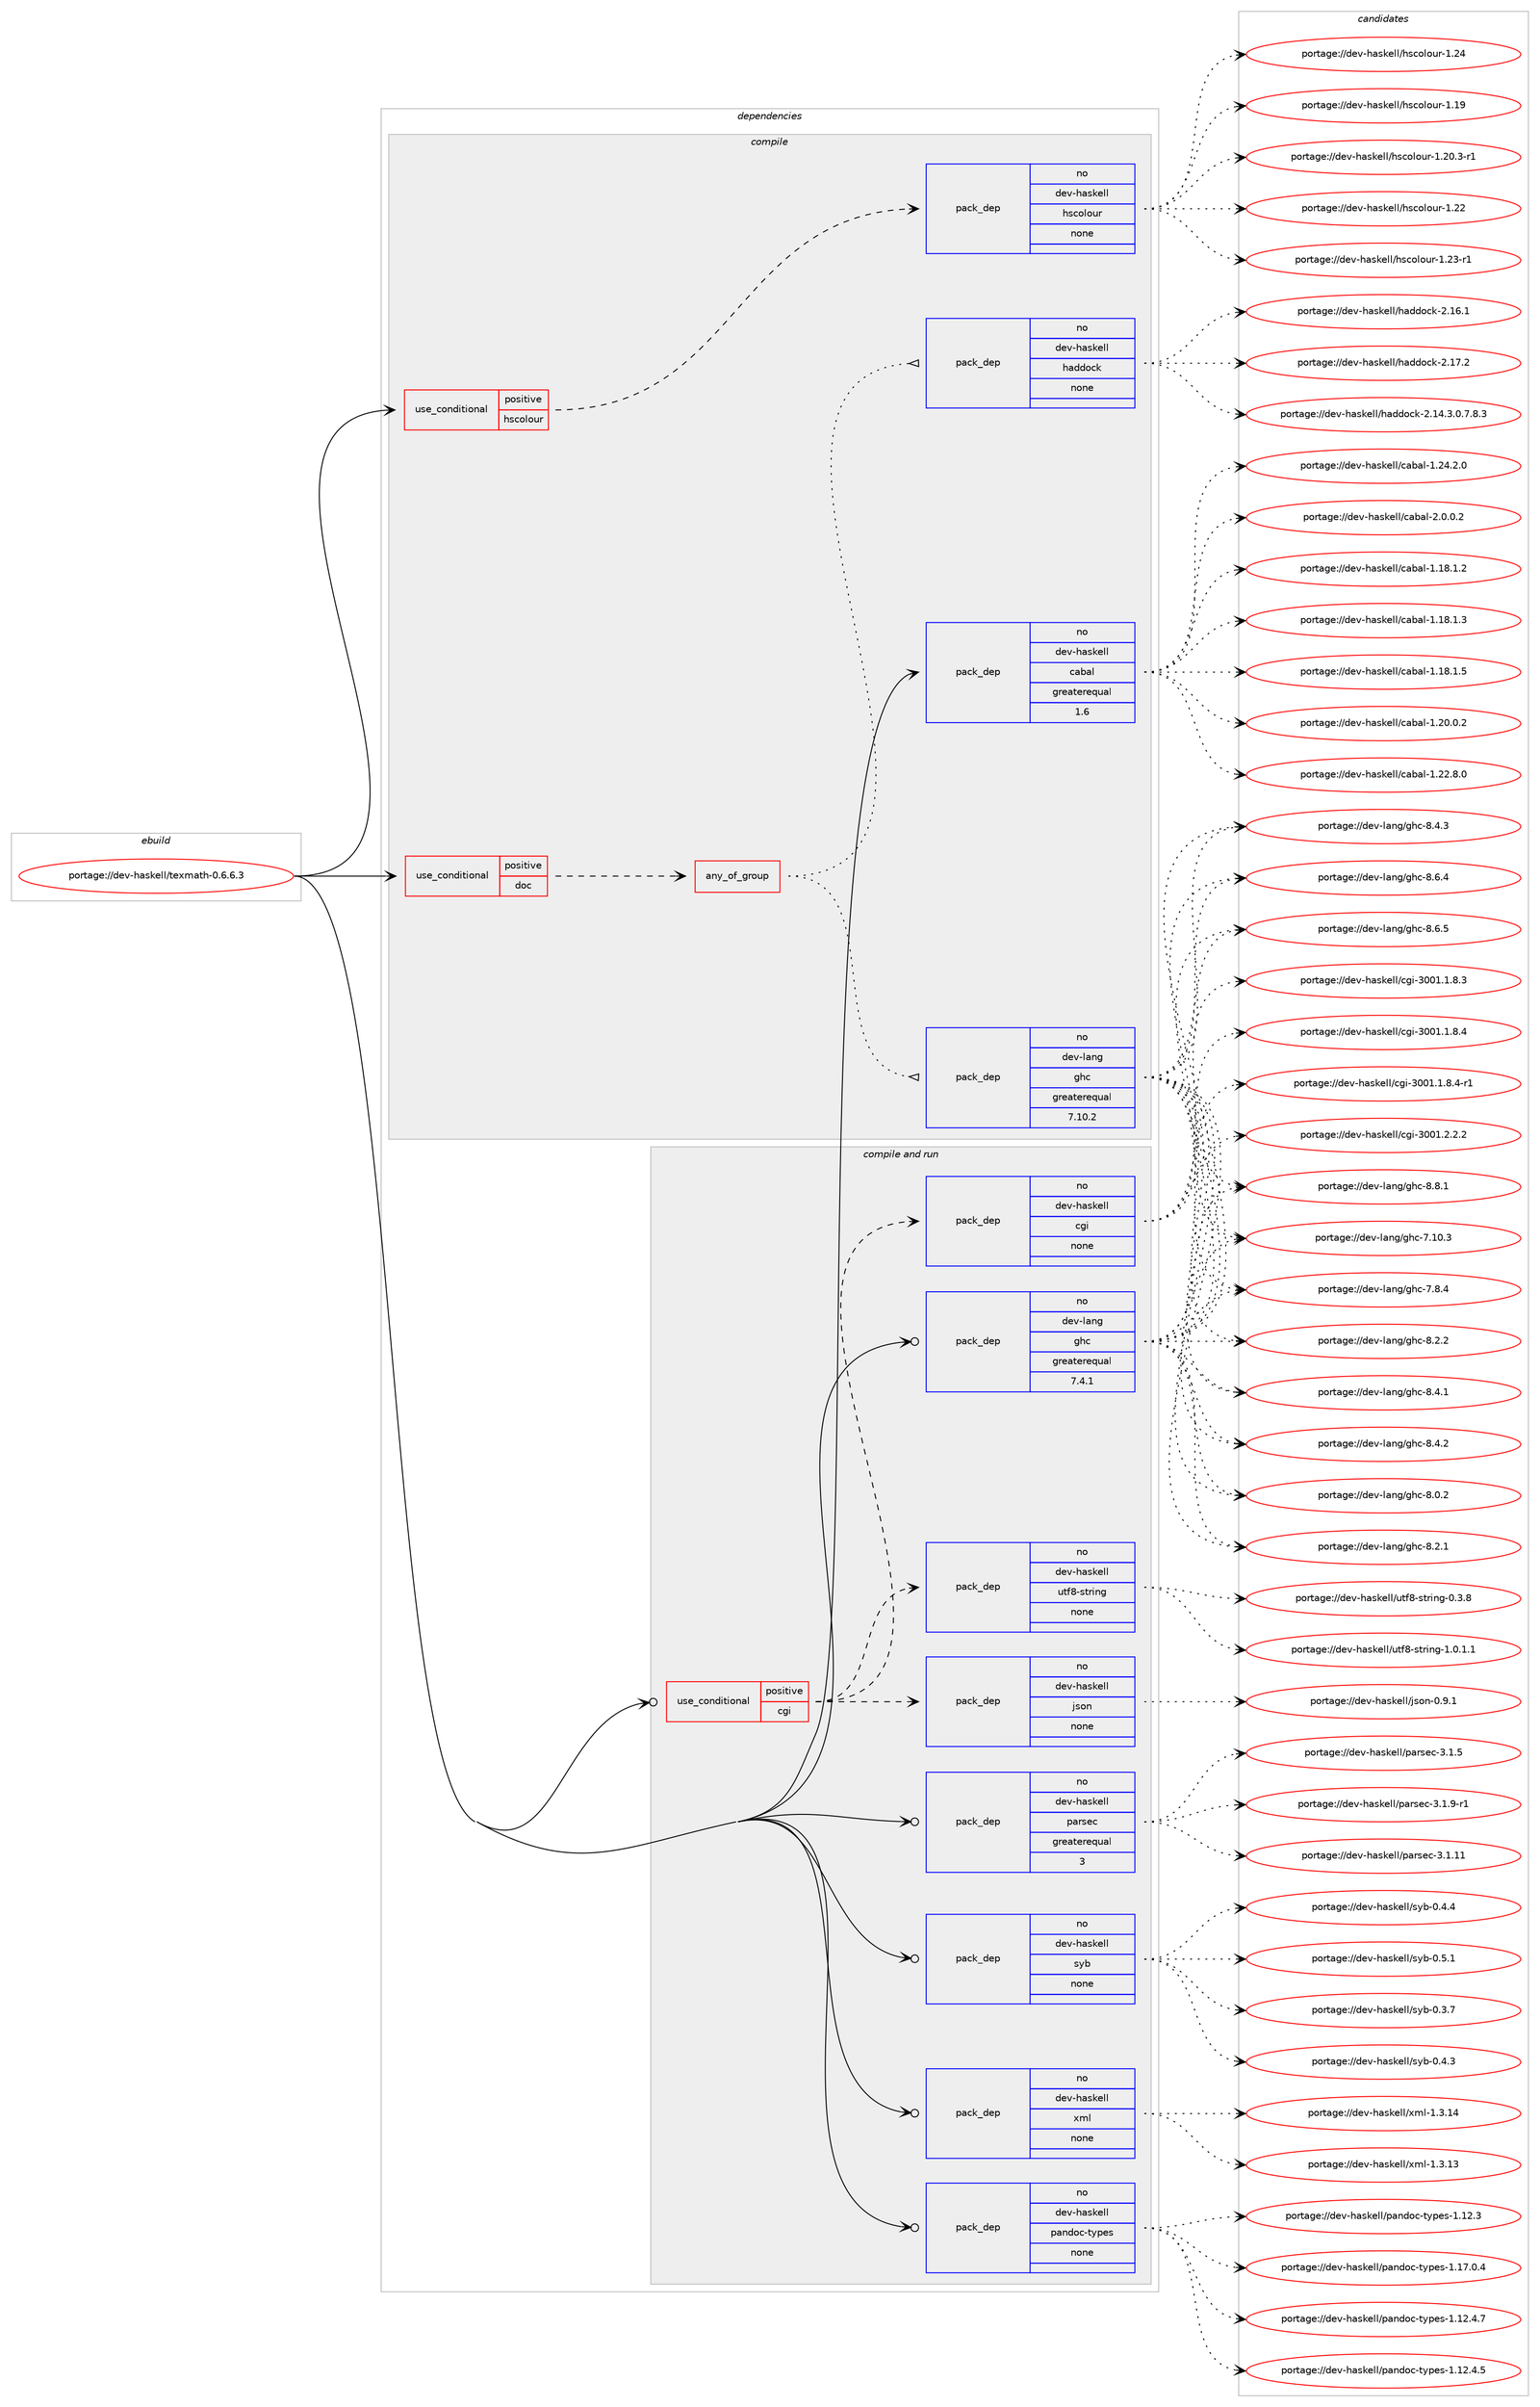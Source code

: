 digraph prolog {

# *************
# Graph options
# *************

newrank=true;
concentrate=true;
compound=true;
graph [rankdir=LR,fontname=Helvetica,fontsize=10,ranksep=1.5];#, ranksep=2.5, nodesep=0.2];
edge  [arrowhead=vee];
node  [fontname=Helvetica,fontsize=10];

# **********
# The ebuild
# **********

subgraph cluster_leftcol {
color=gray;
rank=same;
label=<<i>ebuild</i>>;
id [label="portage://dev-haskell/texmath-0.6.6.3", color=red, width=4, href="../dev-haskell/texmath-0.6.6.3.svg"];
}

# ****************
# The dependencies
# ****************

subgraph cluster_midcol {
color=gray;
label=<<i>dependencies</i>>;
subgraph cluster_compile {
fillcolor="#eeeeee";
style=filled;
label=<<i>compile</i>>;
subgraph cond17282 {
dependency81006 [label=<<TABLE BORDER="0" CELLBORDER="1" CELLSPACING="0" CELLPADDING="4"><TR><TD ROWSPAN="3" CELLPADDING="10">use_conditional</TD></TR><TR><TD>positive</TD></TR><TR><TD>doc</TD></TR></TABLE>>, shape=none, color=red];
subgraph any2428 {
dependency81007 [label=<<TABLE BORDER="0" CELLBORDER="1" CELLSPACING="0" CELLPADDING="4"><TR><TD CELLPADDING="10">any_of_group</TD></TR></TABLE>>, shape=none, color=red];subgraph pack61239 {
dependency81008 [label=<<TABLE BORDER="0" CELLBORDER="1" CELLSPACING="0" CELLPADDING="4" WIDTH="220"><TR><TD ROWSPAN="6" CELLPADDING="30">pack_dep</TD></TR><TR><TD WIDTH="110">no</TD></TR><TR><TD>dev-haskell</TD></TR><TR><TD>haddock</TD></TR><TR><TD>none</TD></TR><TR><TD></TD></TR></TABLE>>, shape=none, color=blue];
}
dependency81007:e -> dependency81008:w [weight=20,style="dotted",arrowhead="oinv"];
subgraph pack61240 {
dependency81009 [label=<<TABLE BORDER="0" CELLBORDER="1" CELLSPACING="0" CELLPADDING="4" WIDTH="220"><TR><TD ROWSPAN="6" CELLPADDING="30">pack_dep</TD></TR><TR><TD WIDTH="110">no</TD></TR><TR><TD>dev-lang</TD></TR><TR><TD>ghc</TD></TR><TR><TD>greaterequal</TD></TR><TR><TD>7.10.2</TD></TR></TABLE>>, shape=none, color=blue];
}
dependency81007:e -> dependency81009:w [weight=20,style="dotted",arrowhead="oinv"];
}
dependency81006:e -> dependency81007:w [weight=20,style="dashed",arrowhead="vee"];
}
id:e -> dependency81006:w [weight=20,style="solid",arrowhead="vee"];
subgraph cond17283 {
dependency81010 [label=<<TABLE BORDER="0" CELLBORDER="1" CELLSPACING="0" CELLPADDING="4"><TR><TD ROWSPAN="3" CELLPADDING="10">use_conditional</TD></TR><TR><TD>positive</TD></TR><TR><TD>hscolour</TD></TR></TABLE>>, shape=none, color=red];
subgraph pack61241 {
dependency81011 [label=<<TABLE BORDER="0" CELLBORDER="1" CELLSPACING="0" CELLPADDING="4" WIDTH="220"><TR><TD ROWSPAN="6" CELLPADDING="30">pack_dep</TD></TR><TR><TD WIDTH="110">no</TD></TR><TR><TD>dev-haskell</TD></TR><TR><TD>hscolour</TD></TR><TR><TD>none</TD></TR><TR><TD></TD></TR></TABLE>>, shape=none, color=blue];
}
dependency81010:e -> dependency81011:w [weight=20,style="dashed",arrowhead="vee"];
}
id:e -> dependency81010:w [weight=20,style="solid",arrowhead="vee"];
subgraph pack61242 {
dependency81012 [label=<<TABLE BORDER="0" CELLBORDER="1" CELLSPACING="0" CELLPADDING="4" WIDTH="220"><TR><TD ROWSPAN="6" CELLPADDING="30">pack_dep</TD></TR><TR><TD WIDTH="110">no</TD></TR><TR><TD>dev-haskell</TD></TR><TR><TD>cabal</TD></TR><TR><TD>greaterequal</TD></TR><TR><TD>1.6</TD></TR></TABLE>>, shape=none, color=blue];
}
id:e -> dependency81012:w [weight=20,style="solid",arrowhead="vee"];
}
subgraph cluster_compileandrun {
fillcolor="#eeeeee";
style=filled;
label=<<i>compile and run</i>>;
subgraph cond17284 {
dependency81013 [label=<<TABLE BORDER="0" CELLBORDER="1" CELLSPACING="0" CELLPADDING="4"><TR><TD ROWSPAN="3" CELLPADDING="10">use_conditional</TD></TR><TR><TD>positive</TD></TR><TR><TD>cgi</TD></TR></TABLE>>, shape=none, color=red];
subgraph pack61243 {
dependency81014 [label=<<TABLE BORDER="0" CELLBORDER="1" CELLSPACING="0" CELLPADDING="4" WIDTH="220"><TR><TD ROWSPAN="6" CELLPADDING="30">pack_dep</TD></TR><TR><TD WIDTH="110">no</TD></TR><TR><TD>dev-haskell</TD></TR><TR><TD>cgi</TD></TR><TR><TD>none</TD></TR><TR><TD></TD></TR></TABLE>>, shape=none, color=blue];
}
dependency81013:e -> dependency81014:w [weight=20,style="dashed",arrowhead="vee"];
subgraph pack61244 {
dependency81015 [label=<<TABLE BORDER="0" CELLBORDER="1" CELLSPACING="0" CELLPADDING="4" WIDTH="220"><TR><TD ROWSPAN="6" CELLPADDING="30">pack_dep</TD></TR><TR><TD WIDTH="110">no</TD></TR><TR><TD>dev-haskell</TD></TR><TR><TD>json</TD></TR><TR><TD>none</TD></TR><TR><TD></TD></TR></TABLE>>, shape=none, color=blue];
}
dependency81013:e -> dependency81015:w [weight=20,style="dashed",arrowhead="vee"];
subgraph pack61245 {
dependency81016 [label=<<TABLE BORDER="0" CELLBORDER="1" CELLSPACING="0" CELLPADDING="4" WIDTH="220"><TR><TD ROWSPAN="6" CELLPADDING="30">pack_dep</TD></TR><TR><TD WIDTH="110">no</TD></TR><TR><TD>dev-haskell</TD></TR><TR><TD>utf8-string</TD></TR><TR><TD>none</TD></TR><TR><TD></TD></TR></TABLE>>, shape=none, color=blue];
}
dependency81013:e -> dependency81016:w [weight=20,style="dashed",arrowhead="vee"];
}
id:e -> dependency81013:w [weight=20,style="solid",arrowhead="odotvee"];
subgraph pack61246 {
dependency81017 [label=<<TABLE BORDER="0" CELLBORDER="1" CELLSPACING="0" CELLPADDING="4" WIDTH="220"><TR><TD ROWSPAN="6" CELLPADDING="30">pack_dep</TD></TR><TR><TD WIDTH="110">no</TD></TR><TR><TD>dev-haskell</TD></TR><TR><TD>pandoc-types</TD></TR><TR><TD>none</TD></TR><TR><TD></TD></TR></TABLE>>, shape=none, color=blue];
}
id:e -> dependency81017:w [weight=20,style="solid",arrowhead="odotvee"];
subgraph pack61247 {
dependency81018 [label=<<TABLE BORDER="0" CELLBORDER="1" CELLSPACING="0" CELLPADDING="4" WIDTH="220"><TR><TD ROWSPAN="6" CELLPADDING="30">pack_dep</TD></TR><TR><TD WIDTH="110">no</TD></TR><TR><TD>dev-haskell</TD></TR><TR><TD>parsec</TD></TR><TR><TD>greaterequal</TD></TR><TR><TD>3</TD></TR></TABLE>>, shape=none, color=blue];
}
id:e -> dependency81018:w [weight=20,style="solid",arrowhead="odotvee"];
subgraph pack61248 {
dependency81019 [label=<<TABLE BORDER="0" CELLBORDER="1" CELLSPACING="0" CELLPADDING="4" WIDTH="220"><TR><TD ROWSPAN="6" CELLPADDING="30">pack_dep</TD></TR><TR><TD WIDTH="110">no</TD></TR><TR><TD>dev-haskell</TD></TR><TR><TD>syb</TD></TR><TR><TD>none</TD></TR><TR><TD></TD></TR></TABLE>>, shape=none, color=blue];
}
id:e -> dependency81019:w [weight=20,style="solid",arrowhead="odotvee"];
subgraph pack61249 {
dependency81020 [label=<<TABLE BORDER="0" CELLBORDER="1" CELLSPACING="0" CELLPADDING="4" WIDTH="220"><TR><TD ROWSPAN="6" CELLPADDING="30">pack_dep</TD></TR><TR><TD WIDTH="110">no</TD></TR><TR><TD>dev-haskell</TD></TR><TR><TD>xml</TD></TR><TR><TD>none</TD></TR><TR><TD></TD></TR></TABLE>>, shape=none, color=blue];
}
id:e -> dependency81020:w [weight=20,style="solid",arrowhead="odotvee"];
subgraph pack61250 {
dependency81021 [label=<<TABLE BORDER="0" CELLBORDER="1" CELLSPACING="0" CELLPADDING="4" WIDTH="220"><TR><TD ROWSPAN="6" CELLPADDING="30">pack_dep</TD></TR><TR><TD WIDTH="110">no</TD></TR><TR><TD>dev-lang</TD></TR><TR><TD>ghc</TD></TR><TR><TD>greaterequal</TD></TR><TR><TD>7.4.1</TD></TR></TABLE>>, shape=none, color=blue];
}
id:e -> dependency81021:w [weight=20,style="solid",arrowhead="odotvee"];
}
subgraph cluster_run {
fillcolor="#eeeeee";
style=filled;
label=<<i>run</i>>;
}
}

# **************
# The candidates
# **************

subgraph cluster_choices {
rank=same;
color=gray;
label=<<i>candidates</i>>;

subgraph choice61239 {
color=black;
nodesep=1;
choiceportage1001011184510497115107101108108471049710010011199107455046495246514648465546564651 [label="portage://dev-haskell/haddock-2.14.3.0.7.8.3", color=red, width=4,href="../dev-haskell/haddock-2.14.3.0.7.8.3.svg"];
choiceportage100101118451049711510710110810847104971001001119910745504649544649 [label="portage://dev-haskell/haddock-2.16.1", color=red, width=4,href="../dev-haskell/haddock-2.16.1.svg"];
choiceportage100101118451049711510710110810847104971001001119910745504649554650 [label="portage://dev-haskell/haddock-2.17.2", color=red, width=4,href="../dev-haskell/haddock-2.17.2.svg"];
dependency81008:e -> choiceportage1001011184510497115107101108108471049710010011199107455046495246514648465546564651:w [style=dotted,weight="100"];
dependency81008:e -> choiceportage100101118451049711510710110810847104971001001119910745504649544649:w [style=dotted,weight="100"];
dependency81008:e -> choiceportage100101118451049711510710110810847104971001001119910745504649554650:w [style=dotted,weight="100"];
}
subgraph choice61240 {
color=black;
nodesep=1;
choiceportage1001011184510897110103471031049945554649484651 [label="portage://dev-lang/ghc-7.10.3", color=red, width=4,href="../dev-lang/ghc-7.10.3.svg"];
choiceportage10010111845108971101034710310499455546564652 [label="portage://dev-lang/ghc-7.8.4", color=red, width=4,href="../dev-lang/ghc-7.8.4.svg"];
choiceportage10010111845108971101034710310499455646484650 [label="portage://dev-lang/ghc-8.0.2", color=red, width=4,href="../dev-lang/ghc-8.0.2.svg"];
choiceportage10010111845108971101034710310499455646504649 [label="portage://dev-lang/ghc-8.2.1", color=red, width=4,href="../dev-lang/ghc-8.2.1.svg"];
choiceportage10010111845108971101034710310499455646504650 [label="portage://dev-lang/ghc-8.2.2", color=red, width=4,href="../dev-lang/ghc-8.2.2.svg"];
choiceportage10010111845108971101034710310499455646524649 [label="portage://dev-lang/ghc-8.4.1", color=red, width=4,href="../dev-lang/ghc-8.4.1.svg"];
choiceportage10010111845108971101034710310499455646524650 [label="portage://dev-lang/ghc-8.4.2", color=red, width=4,href="../dev-lang/ghc-8.4.2.svg"];
choiceportage10010111845108971101034710310499455646524651 [label="portage://dev-lang/ghc-8.4.3", color=red, width=4,href="../dev-lang/ghc-8.4.3.svg"];
choiceportage10010111845108971101034710310499455646544652 [label="portage://dev-lang/ghc-8.6.4", color=red, width=4,href="../dev-lang/ghc-8.6.4.svg"];
choiceportage10010111845108971101034710310499455646544653 [label="portage://dev-lang/ghc-8.6.5", color=red, width=4,href="../dev-lang/ghc-8.6.5.svg"];
choiceportage10010111845108971101034710310499455646564649 [label="portage://dev-lang/ghc-8.8.1", color=red, width=4,href="../dev-lang/ghc-8.8.1.svg"];
dependency81009:e -> choiceportage1001011184510897110103471031049945554649484651:w [style=dotted,weight="100"];
dependency81009:e -> choiceportage10010111845108971101034710310499455546564652:w [style=dotted,weight="100"];
dependency81009:e -> choiceportage10010111845108971101034710310499455646484650:w [style=dotted,weight="100"];
dependency81009:e -> choiceportage10010111845108971101034710310499455646504649:w [style=dotted,weight="100"];
dependency81009:e -> choiceportage10010111845108971101034710310499455646504650:w [style=dotted,weight="100"];
dependency81009:e -> choiceportage10010111845108971101034710310499455646524649:w [style=dotted,weight="100"];
dependency81009:e -> choiceportage10010111845108971101034710310499455646524650:w [style=dotted,weight="100"];
dependency81009:e -> choiceportage10010111845108971101034710310499455646524651:w [style=dotted,weight="100"];
dependency81009:e -> choiceportage10010111845108971101034710310499455646544652:w [style=dotted,weight="100"];
dependency81009:e -> choiceportage10010111845108971101034710310499455646544653:w [style=dotted,weight="100"];
dependency81009:e -> choiceportage10010111845108971101034710310499455646564649:w [style=dotted,weight="100"];
}
subgraph choice61241 {
color=black;
nodesep=1;
choiceportage100101118451049711510710110810847104115991111081111171144549464957 [label="portage://dev-haskell/hscolour-1.19", color=red, width=4,href="../dev-haskell/hscolour-1.19.svg"];
choiceportage10010111845104971151071011081084710411599111108111117114454946504846514511449 [label="portage://dev-haskell/hscolour-1.20.3-r1", color=red, width=4,href="../dev-haskell/hscolour-1.20.3-r1.svg"];
choiceportage100101118451049711510710110810847104115991111081111171144549465050 [label="portage://dev-haskell/hscolour-1.22", color=red, width=4,href="../dev-haskell/hscolour-1.22.svg"];
choiceportage1001011184510497115107101108108471041159911110811111711445494650514511449 [label="portage://dev-haskell/hscolour-1.23-r1", color=red, width=4,href="../dev-haskell/hscolour-1.23-r1.svg"];
choiceportage100101118451049711510710110810847104115991111081111171144549465052 [label="portage://dev-haskell/hscolour-1.24", color=red, width=4,href="../dev-haskell/hscolour-1.24.svg"];
dependency81011:e -> choiceportage100101118451049711510710110810847104115991111081111171144549464957:w [style=dotted,weight="100"];
dependency81011:e -> choiceportage10010111845104971151071011081084710411599111108111117114454946504846514511449:w [style=dotted,weight="100"];
dependency81011:e -> choiceportage100101118451049711510710110810847104115991111081111171144549465050:w [style=dotted,weight="100"];
dependency81011:e -> choiceportage1001011184510497115107101108108471041159911110811111711445494650514511449:w [style=dotted,weight="100"];
dependency81011:e -> choiceportage100101118451049711510710110810847104115991111081111171144549465052:w [style=dotted,weight="100"];
}
subgraph choice61242 {
color=black;
nodesep=1;
choiceportage10010111845104971151071011081084799979897108454946495646494650 [label="portage://dev-haskell/cabal-1.18.1.2", color=red, width=4,href="../dev-haskell/cabal-1.18.1.2.svg"];
choiceportage10010111845104971151071011081084799979897108454946495646494651 [label="portage://dev-haskell/cabal-1.18.1.3", color=red, width=4,href="../dev-haskell/cabal-1.18.1.3.svg"];
choiceportage10010111845104971151071011081084799979897108454946495646494653 [label="portage://dev-haskell/cabal-1.18.1.5", color=red, width=4,href="../dev-haskell/cabal-1.18.1.5.svg"];
choiceportage10010111845104971151071011081084799979897108454946504846484650 [label="portage://dev-haskell/cabal-1.20.0.2", color=red, width=4,href="../dev-haskell/cabal-1.20.0.2.svg"];
choiceportage10010111845104971151071011081084799979897108454946505046564648 [label="portage://dev-haskell/cabal-1.22.8.0", color=red, width=4,href="../dev-haskell/cabal-1.22.8.0.svg"];
choiceportage10010111845104971151071011081084799979897108454946505246504648 [label="portage://dev-haskell/cabal-1.24.2.0", color=red, width=4,href="../dev-haskell/cabal-1.24.2.0.svg"];
choiceportage100101118451049711510710110810847999798971084550464846484650 [label="portage://dev-haskell/cabal-2.0.0.2", color=red, width=4,href="../dev-haskell/cabal-2.0.0.2.svg"];
dependency81012:e -> choiceportage10010111845104971151071011081084799979897108454946495646494650:w [style=dotted,weight="100"];
dependency81012:e -> choiceportage10010111845104971151071011081084799979897108454946495646494651:w [style=dotted,weight="100"];
dependency81012:e -> choiceportage10010111845104971151071011081084799979897108454946495646494653:w [style=dotted,weight="100"];
dependency81012:e -> choiceportage10010111845104971151071011081084799979897108454946504846484650:w [style=dotted,weight="100"];
dependency81012:e -> choiceportage10010111845104971151071011081084799979897108454946505046564648:w [style=dotted,weight="100"];
dependency81012:e -> choiceportage10010111845104971151071011081084799979897108454946505246504648:w [style=dotted,weight="100"];
dependency81012:e -> choiceportage100101118451049711510710110810847999798971084550464846484650:w [style=dotted,weight="100"];
}
subgraph choice61243 {
color=black;
nodesep=1;
choiceportage100101118451049711510710110810847991031054551484849464946564651 [label="portage://dev-haskell/cgi-3001.1.8.3", color=red, width=4,href="../dev-haskell/cgi-3001.1.8.3.svg"];
choiceportage100101118451049711510710110810847991031054551484849464946564652 [label="portage://dev-haskell/cgi-3001.1.8.4", color=red, width=4,href="../dev-haskell/cgi-3001.1.8.4.svg"];
choiceportage1001011184510497115107101108108479910310545514848494649465646524511449 [label="portage://dev-haskell/cgi-3001.1.8.4-r1", color=red, width=4,href="../dev-haskell/cgi-3001.1.8.4-r1.svg"];
choiceportage100101118451049711510710110810847991031054551484849465046504650 [label="portage://dev-haskell/cgi-3001.2.2.2", color=red, width=4,href="../dev-haskell/cgi-3001.2.2.2.svg"];
dependency81014:e -> choiceportage100101118451049711510710110810847991031054551484849464946564651:w [style=dotted,weight="100"];
dependency81014:e -> choiceportage100101118451049711510710110810847991031054551484849464946564652:w [style=dotted,weight="100"];
dependency81014:e -> choiceportage1001011184510497115107101108108479910310545514848494649465646524511449:w [style=dotted,weight="100"];
dependency81014:e -> choiceportage100101118451049711510710110810847991031054551484849465046504650:w [style=dotted,weight="100"];
}
subgraph choice61244 {
color=black;
nodesep=1;
choiceportage100101118451049711510710110810847106115111110454846574649 [label="portage://dev-haskell/json-0.9.1", color=red, width=4,href="../dev-haskell/json-0.9.1.svg"];
dependency81015:e -> choiceportage100101118451049711510710110810847106115111110454846574649:w [style=dotted,weight="100"];
}
subgraph choice61245 {
color=black;
nodesep=1;
choiceportage1001011184510497115107101108108471171161025645115116114105110103454846514656 [label="portage://dev-haskell/utf8-string-0.3.8", color=red, width=4,href="../dev-haskell/utf8-string-0.3.8.svg"];
choiceportage10010111845104971151071011081084711711610256451151161141051101034549464846494649 [label="portage://dev-haskell/utf8-string-1.0.1.1", color=red, width=4,href="../dev-haskell/utf8-string-1.0.1.1.svg"];
dependency81016:e -> choiceportage1001011184510497115107101108108471171161025645115116114105110103454846514656:w [style=dotted,weight="100"];
dependency81016:e -> choiceportage10010111845104971151071011081084711711610256451151161141051101034549464846494649:w [style=dotted,weight="100"];
}
subgraph choice61246 {
color=black;
nodesep=1;
choiceportage10010111845104971151071011081084711297110100111994511612111210111545494649504651 [label="portage://dev-haskell/pandoc-types-1.12.3", color=red, width=4,href="../dev-haskell/pandoc-types-1.12.3.svg"];
choiceportage100101118451049711510710110810847112971101001119945116121112101115454946495046524653 [label="portage://dev-haskell/pandoc-types-1.12.4.5", color=red, width=4,href="../dev-haskell/pandoc-types-1.12.4.5.svg"];
choiceportage100101118451049711510710110810847112971101001119945116121112101115454946495046524655 [label="portage://dev-haskell/pandoc-types-1.12.4.7", color=red, width=4,href="../dev-haskell/pandoc-types-1.12.4.7.svg"];
choiceportage100101118451049711510710110810847112971101001119945116121112101115454946495546484652 [label="portage://dev-haskell/pandoc-types-1.17.0.4", color=red, width=4,href="../dev-haskell/pandoc-types-1.17.0.4.svg"];
dependency81017:e -> choiceportage10010111845104971151071011081084711297110100111994511612111210111545494649504651:w [style=dotted,weight="100"];
dependency81017:e -> choiceportage100101118451049711510710110810847112971101001119945116121112101115454946495046524653:w [style=dotted,weight="100"];
dependency81017:e -> choiceportage100101118451049711510710110810847112971101001119945116121112101115454946495046524655:w [style=dotted,weight="100"];
dependency81017:e -> choiceportage100101118451049711510710110810847112971101001119945116121112101115454946495546484652:w [style=dotted,weight="100"];
}
subgraph choice61247 {
color=black;
nodesep=1;
choiceportage100101118451049711510710110810847112971141151019945514649464949 [label="portage://dev-haskell/parsec-3.1.11", color=red, width=4,href="../dev-haskell/parsec-3.1.11.svg"];
choiceportage1001011184510497115107101108108471129711411510199455146494653 [label="portage://dev-haskell/parsec-3.1.5", color=red, width=4,href="../dev-haskell/parsec-3.1.5.svg"];
choiceportage10010111845104971151071011081084711297114115101994551464946574511449 [label="portage://dev-haskell/parsec-3.1.9-r1", color=red, width=4,href="../dev-haskell/parsec-3.1.9-r1.svg"];
dependency81018:e -> choiceportage100101118451049711510710110810847112971141151019945514649464949:w [style=dotted,weight="100"];
dependency81018:e -> choiceportage1001011184510497115107101108108471129711411510199455146494653:w [style=dotted,weight="100"];
dependency81018:e -> choiceportage10010111845104971151071011081084711297114115101994551464946574511449:w [style=dotted,weight="100"];
}
subgraph choice61248 {
color=black;
nodesep=1;
choiceportage10010111845104971151071011081084711512198454846514655 [label="portage://dev-haskell/syb-0.3.7", color=red, width=4,href="../dev-haskell/syb-0.3.7.svg"];
choiceportage10010111845104971151071011081084711512198454846524651 [label="portage://dev-haskell/syb-0.4.3", color=red, width=4,href="../dev-haskell/syb-0.4.3.svg"];
choiceportage10010111845104971151071011081084711512198454846524652 [label="portage://dev-haskell/syb-0.4.4", color=red, width=4,href="../dev-haskell/syb-0.4.4.svg"];
choiceportage10010111845104971151071011081084711512198454846534649 [label="portage://dev-haskell/syb-0.5.1", color=red, width=4,href="../dev-haskell/syb-0.5.1.svg"];
dependency81019:e -> choiceportage10010111845104971151071011081084711512198454846514655:w [style=dotted,weight="100"];
dependency81019:e -> choiceportage10010111845104971151071011081084711512198454846524651:w [style=dotted,weight="100"];
dependency81019:e -> choiceportage10010111845104971151071011081084711512198454846524652:w [style=dotted,weight="100"];
dependency81019:e -> choiceportage10010111845104971151071011081084711512198454846534649:w [style=dotted,weight="100"];
}
subgraph choice61249 {
color=black;
nodesep=1;
choiceportage10010111845104971151071011081084712010910845494651464951 [label="portage://dev-haskell/xml-1.3.13", color=red, width=4,href="../dev-haskell/xml-1.3.13.svg"];
choiceportage10010111845104971151071011081084712010910845494651464952 [label="portage://dev-haskell/xml-1.3.14", color=red, width=4,href="../dev-haskell/xml-1.3.14.svg"];
dependency81020:e -> choiceportage10010111845104971151071011081084712010910845494651464951:w [style=dotted,weight="100"];
dependency81020:e -> choiceportage10010111845104971151071011081084712010910845494651464952:w [style=dotted,weight="100"];
}
subgraph choice61250 {
color=black;
nodesep=1;
choiceportage1001011184510897110103471031049945554649484651 [label="portage://dev-lang/ghc-7.10.3", color=red, width=4,href="../dev-lang/ghc-7.10.3.svg"];
choiceportage10010111845108971101034710310499455546564652 [label="portage://dev-lang/ghc-7.8.4", color=red, width=4,href="../dev-lang/ghc-7.8.4.svg"];
choiceportage10010111845108971101034710310499455646484650 [label="portage://dev-lang/ghc-8.0.2", color=red, width=4,href="../dev-lang/ghc-8.0.2.svg"];
choiceportage10010111845108971101034710310499455646504649 [label="portage://dev-lang/ghc-8.2.1", color=red, width=4,href="../dev-lang/ghc-8.2.1.svg"];
choiceportage10010111845108971101034710310499455646504650 [label="portage://dev-lang/ghc-8.2.2", color=red, width=4,href="../dev-lang/ghc-8.2.2.svg"];
choiceportage10010111845108971101034710310499455646524649 [label="portage://dev-lang/ghc-8.4.1", color=red, width=4,href="../dev-lang/ghc-8.4.1.svg"];
choiceportage10010111845108971101034710310499455646524650 [label="portage://dev-lang/ghc-8.4.2", color=red, width=4,href="../dev-lang/ghc-8.4.2.svg"];
choiceportage10010111845108971101034710310499455646524651 [label="portage://dev-lang/ghc-8.4.3", color=red, width=4,href="../dev-lang/ghc-8.4.3.svg"];
choiceportage10010111845108971101034710310499455646544652 [label="portage://dev-lang/ghc-8.6.4", color=red, width=4,href="../dev-lang/ghc-8.6.4.svg"];
choiceportage10010111845108971101034710310499455646544653 [label="portage://dev-lang/ghc-8.6.5", color=red, width=4,href="../dev-lang/ghc-8.6.5.svg"];
choiceportage10010111845108971101034710310499455646564649 [label="portage://dev-lang/ghc-8.8.1", color=red, width=4,href="../dev-lang/ghc-8.8.1.svg"];
dependency81021:e -> choiceportage1001011184510897110103471031049945554649484651:w [style=dotted,weight="100"];
dependency81021:e -> choiceportage10010111845108971101034710310499455546564652:w [style=dotted,weight="100"];
dependency81021:e -> choiceportage10010111845108971101034710310499455646484650:w [style=dotted,weight="100"];
dependency81021:e -> choiceportage10010111845108971101034710310499455646504649:w [style=dotted,weight="100"];
dependency81021:e -> choiceportage10010111845108971101034710310499455646504650:w [style=dotted,weight="100"];
dependency81021:e -> choiceportage10010111845108971101034710310499455646524649:w [style=dotted,weight="100"];
dependency81021:e -> choiceportage10010111845108971101034710310499455646524650:w [style=dotted,weight="100"];
dependency81021:e -> choiceportage10010111845108971101034710310499455646524651:w [style=dotted,weight="100"];
dependency81021:e -> choiceportage10010111845108971101034710310499455646544652:w [style=dotted,weight="100"];
dependency81021:e -> choiceportage10010111845108971101034710310499455646544653:w [style=dotted,weight="100"];
dependency81021:e -> choiceportage10010111845108971101034710310499455646564649:w [style=dotted,weight="100"];
}
}

}
